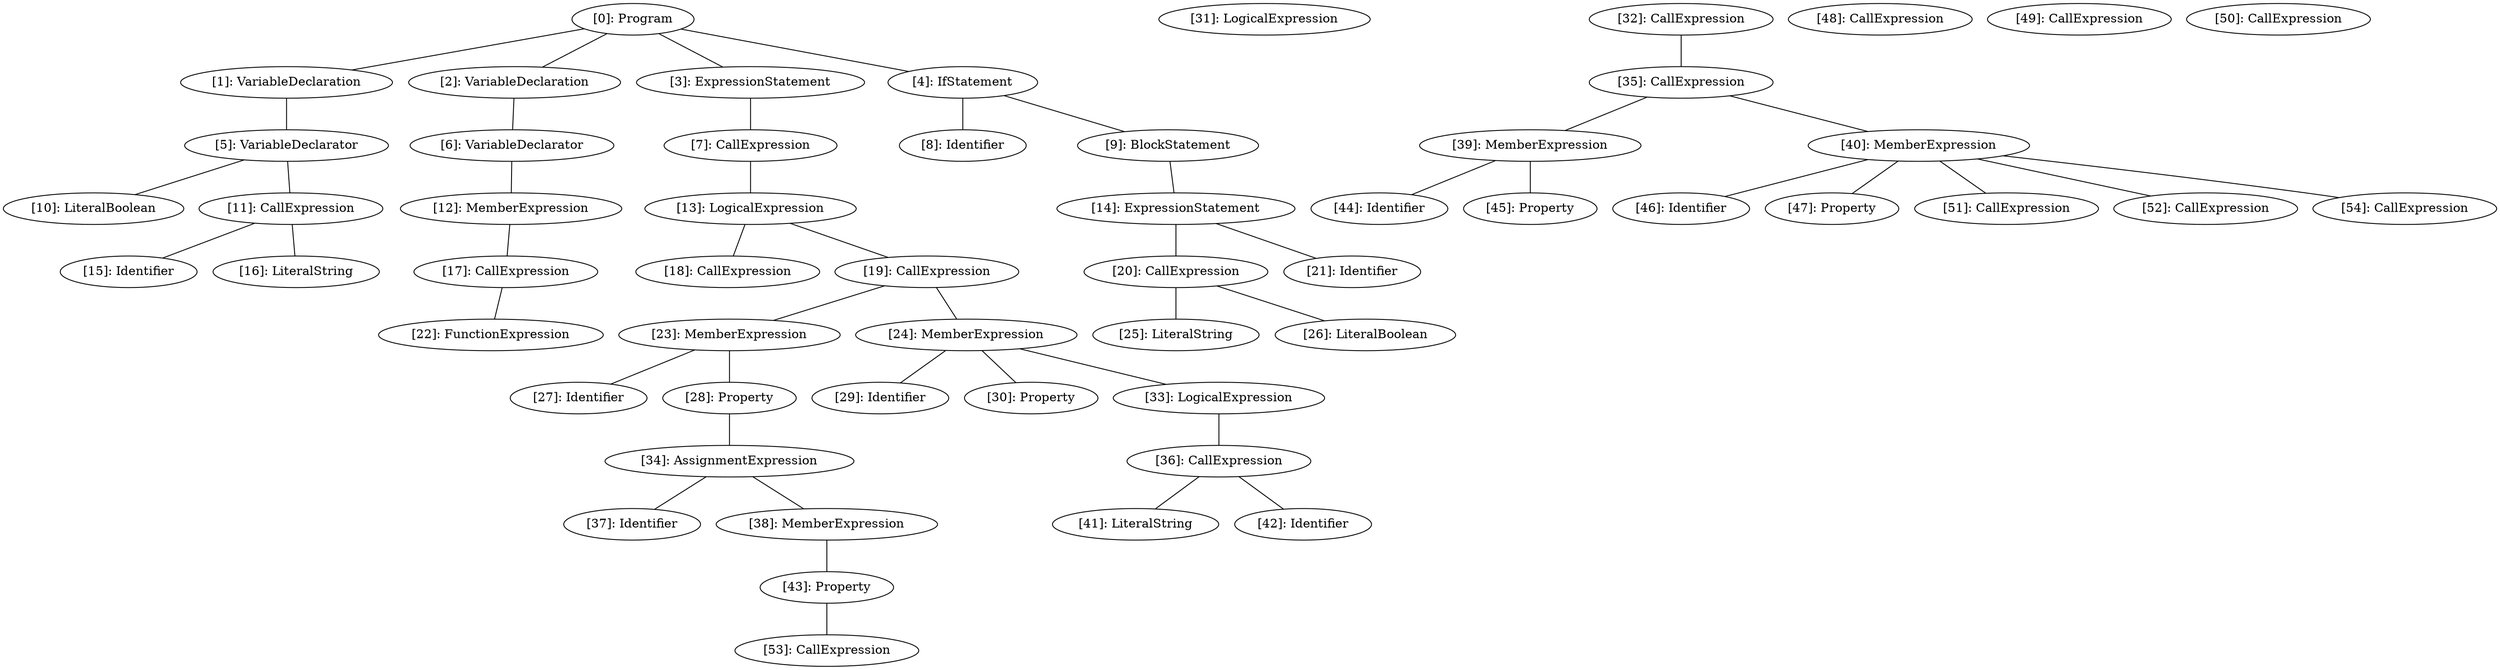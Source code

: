 // Result
graph {
	0 [label="[0]: Program"]
	1 [label="[1]: VariableDeclaration"]
	2 [label="[2]: VariableDeclaration"]
	3 [label="[3]: ExpressionStatement"]
	4 [label="[4]: IfStatement"]
	5 [label="[5]: VariableDeclarator"]
	6 [label="[6]: VariableDeclarator"]
	7 [label="[7]: CallExpression"]
	8 [label="[8]: Identifier"]
	9 [label="[9]: BlockStatement"]
	10 [label="[10]: LiteralBoolean"]
	11 [label="[11]: CallExpression"]
	12 [label="[12]: MemberExpression"]
	13 [label="[13]: LogicalExpression"]
	14 [label="[14]: ExpressionStatement"]
	15 [label="[15]: Identifier"]
	16 [label="[16]: LiteralString"]
	17 [label="[17]: CallExpression"]
	18 [label="[18]: CallExpression"]
	19 [label="[19]: CallExpression"]
	20 [label="[20]: CallExpression"]
	21 [label="[21]: Identifier"]
	22 [label="[22]: FunctionExpression"]
	23 [label="[23]: MemberExpression"]
	24 [label="[24]: MemberExpression"]
	25 [label="[25]: LiteralString"]
	26 [label="[26]: LiteralBoolean"]
	27 [label="[27]: Identifier"]
	28 [label="[28]: Property"]
	29 [label="[29]: Identifier"]
	30 [label="[30]: Property"]
	31 [label="[31]: LogicalExpression"]
	32 [label="[32]: CallExpression"]
	33 [label="[33]: LogicalExpression"]
	34 [label="[34]: AssignmentExpression"]
	35 [label="[35]: CallExpression"]
	36 [label="[36]: CallExpression"]
	37 [label="[37]: Identifier"]
	38 [label="[38]: MemberExpression"]
	39 [label="[39]: MemberExpression"]
	40 [label="[40]: MemberExpression"]
	41 [label="[41]: LiteralString"]
	42 [label="[42]: Identifier"]
	43 [label="[43]: Property"]
	44 [label="[44]: Identifier"]
	45 [label="[45]: Property"]
	46 [label="[46]: Identifier"]
	47 [label="[47]: Property"]
	48 [label="[48]: CallExpression"]
	49 [label="[49]: CallExpression"]
	50 [label="[50]: CallExpression"]
	51 [label="[51]: CallExpression"]
	52 [label="[52]: CallExpression"]
	53 [label="[53]: CallExpression"]
	54 [label="[54]: CallExpression"]
	0 -- 1
	0 -- 2
	0 -- 3
	0 -- 4
	1 -- 5
	2 -- 6
	3 -- 7
	4 -- 8
	4 -- 9
	5 -- 10
	5 -- 11
	6 -- 12
	7 -- 13
	9 -- 14
	11 -- 15
	11 -- 16
	12 -- 17
	13 -- 18
	13 -- 19
	14 -- 20
	14 -- 21
	17 -- 22
	19 -- 23
	19 -- 24
	20 -- 25
	20 -- 26
	23 -- 27
	23 -- 28
	24 -- 29
	24 -- 30
	24 -- 33
	28 -- 34
	32 -- 35
	33 -- 36
	34 -- 37
	34 -- 38
	35 -- 39
	35 -- 40
	36 -- 41
	36 -- 42
	38 -- 43
	39 -- 44
	39 -- 45
	40 -- 46
	40 -- 47
	40 -- 51
	40 -- 52
	40 -- 54
	43 -- 53
}
